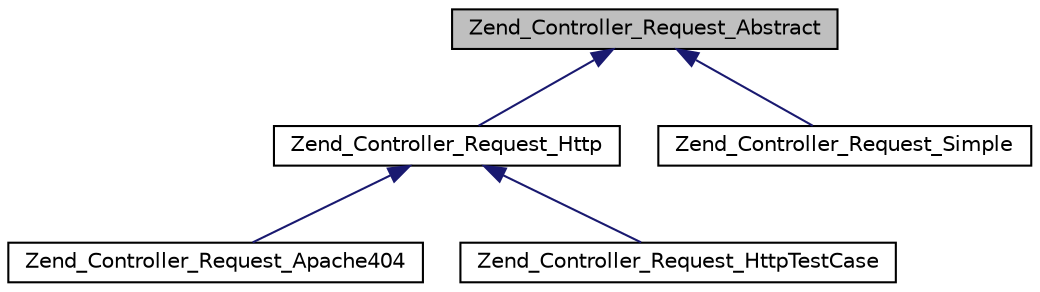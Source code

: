 digraph G
{
  edge [fontname="Helvetica",fontsize="10",labelfontname="Helvetica",labelfontsize="10"];
  node [fontname="Helvetica",fontsize="10",shape=record];
  Node1 [label="Zend_Controller_Request_Abstract",height=0.2,width=0.4,color="black", fillcolor="grey75", style="filled" fontcolor="black"];
  Node1 -> Node2 [dir="back",color="midnightblue",fontsize="10",style="solid",fontname="Helvetica"];
  Node2 [label="Zend_Controller_Request_Http",height=0.2,width=0.4,color="black", fillcolor="white", style="filled",URL="$class_zend___controller___request___http.html"];
  Node2 -> Node3 [dir="back",color="midnightblue",fontsize="10",style="solid",fontname="Helvetica"];
  Node3 [label="Zend_Controller_Request_Apache404",height=0.2,width=0.4,color="black", fillcolor="white", style="filled",URL="$class_zend___controller___request___apache404.html"];
  Node2 -> Node4 [dir="back",color="midnightblue",fontsize="10",style="solid",fontname="Helvetica"];
  Node4 [label="Zend_Controller_Request_HttpTestCase",height=0.2,width=0.4,color="black", fillcolor="white", style="filled",URL="$class_zend___controller___request___http_test_case.html"];
  Node1 -> Node5 [dir="back",color="midnightblue",fontsize="10",style="solid",fontname="Helvetica"];
  Node5 [label="Zend_Controller_Request_Simple",height=0.2,width=0.4,color="black", fillcolor="white", style="filled",URL="$class_zend___controller___request___simple.html"];
}
